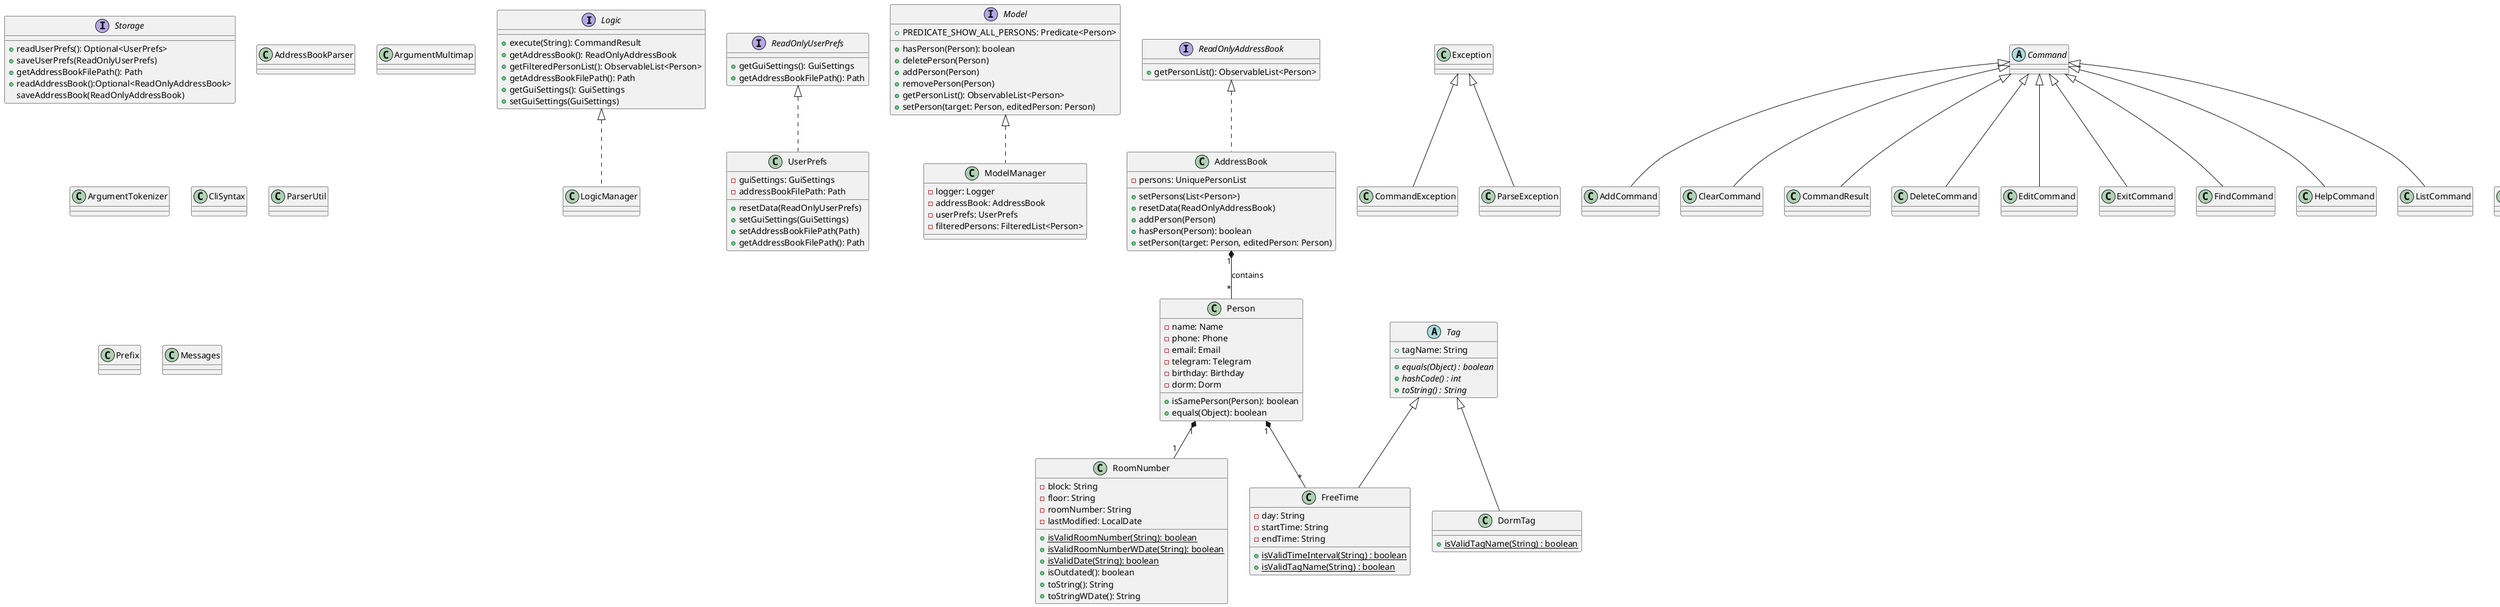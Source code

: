 @startuml
'https://plantuml.com/class-diagram

interface Logic {
+execute(String): CommandResult
+getAddressBook(): ReadOnlyAddressBook
+getFilteredPersonList(): ObservableList<Person>
+getAddressBookFilePath(): Path
+getGuiSettings(): GuiSettings
+setGuiSettings(GuiSettings)
}

class LogicManager implements Logic {
}


interface ReadOnlyUserPrefs {
+getGuiSettings(): GuiSettings
+getAddressBookFilePath(): Path
}

class UserPrefs {
-guiSettings: GuiSettings
-addressBookFilePath: Path

+resetData(ReadOnlyUserPrefs)
+setGuiSettings(GuiSettings)
+setAddressBookFilePath(Path)
+getAddressBookFilePath(): Path
}

ReadOnlyUserPrefs <|.. UserPrefs

interface Model {
+PREDICATE_SHOW_ALL_PERSONS: Predicate<Person>

+hasPerson(Person): boolean
+deletePerson(Person)
+addPerson(Person)
+removePerson(Person)
+getPersonList(): ObservableList<Person>
+setPerson(target: Person, editedPerson: Person)
}

class ModelManager {
-logger: Logger
-addressBook: AddressBook
-userPrefs: UserPrefs
-filteredPersons: FilteredList<Person>
}

Model <|.. ModelManager

interface ReadOnlyAddressBook {
+getPersonList(): ObservableList<Person>
}

class AddressBook {
-persons: UniquePersonList

+setPersons(List<Person>)
+resetData(ReadOnlyAddressBook)
+addPerson(Person)
+hasPerson(Person): boolean
+setPerson(target: Person, editedPerson: Person)
}

ReadOnlyAddressBook <|.. AddressBook

class Person {
-name: Name
-phone: Phone
-email: Email
-telegram: Telegram
-birthday: Birthday
-dorm: Dorm

+isSamePerson(Person): boolean
+equals(Object): boolean
}

AddressBook "1" *-- "*" Person : contains

abstract class Tag {
+tagName: String

{abstract} +equals(Object) : boolean
{abstract} +hashCode() : int
{abstract} +toString() : String
}

class DormTag extends Tag {
{static} +isValidTagName(String) : boolean
}

class FreeTime extends Tag {
-day: String
-startTime: String
-endTime: String


{static} +isValidTimeInterval(String) : boolean
{static} +isValidTagName(String) : boolean
}

Person "1" *-- "*" FreeTime

class RoomNumber {
-block: String
-floor: String
-roomNumber: String
-lastModified: LocalDate

{static} +isValidRoomNumber(String): boolean
{static} +isValidRoomNumberWDate(String): boolean
{static} +isValidDate(String): boolean
+isOutdated(): boolean
+toString(): String
+toStringWDate(): String
}

Person "1" *-- "1" RoomNumber

interface Storage  {
+readUserPrefs(): Optional<UserPrefs>
+saveUserPrefs(ReadOnlyUserPrefs)
+getAddressBookFilePath(): Path
+readAddressBook():Optional<ReadOnlyAddressBook>
saveAddressBook(ReadOnlyAddressBook)
}

class CommandException extends Exception {
}

abstract class Command {
}

class AddCommand extends Command {
}

class ClearCommand extends Command {
}

class CommandResult extends Command {
}

class DeleteCommand extends Command {
}

class EditCommand extends Command {
}

class ExitCommand extends Command {
}

class FindCommand extends Command {
}

class HelpCommand extends Command {
}

class ListCommand extends Command {
}

class ParseException extends Exception {
}

class AddCommandParser implements Parser {
}

class AddressBookParser {
}

class ArgumentMultimap {
}

class ArgumentTokenizer {
}

class CliSyntax {
}

class DeleteCommandParser implements Parser {
}

class EditCommandParser implements Parser {
}

class FindCommandParser implements Parser {
}

interface Parser<T extends Command> {
}

class ParserUtil {
}

class Prefix {
}


class Messages {
}

@enduml
